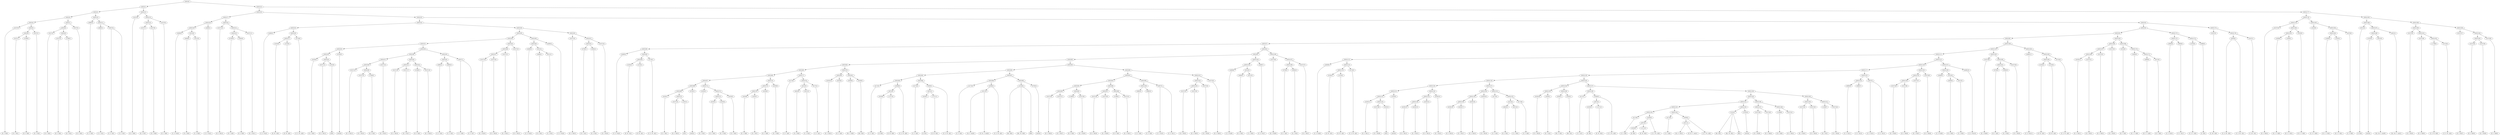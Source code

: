 digraph sample{
"L3107(0)"->"[D  G  B](0)"
"L3107(1)"->"[D  G  B](1)"
"L1299(0)"->"[D  E  B](0)"
"L5925(6)"->"L3107(1)"
"L5925(6)"->"L1299(0)"
"L3107(2)"->"[D  G  B](2)"
"L5925(5)"->"L5925(6)"
"L5925(5)"->"L3107(2)"
"L5925(4)"->"L3107(0)"
"L5925(4)"->"L5925(5)"
"L3107(3)"->"[D  G  B](3)"
"L3107(4)"->"[D  G  B](4)"
"L1299(1)"->"[D  E  B](1)"
"L5925(9)"->"L3107(4)"
"L5925(9)"->"L1299(1)"
"L5925(8)"->"L3107(3)"
"L5925(8)"->"L5925(9)"
"L3107(5)"->"[D  G  B](5)"
"L5925(7)"->"L5925(8)"
"L5925(7)"->"L3107(5)"
"L5925(3)"->"L5925(4)"
"L5925(3)"->"L5925(7)"
"L3885(0)"->"[C  E  G](0)"
"L3885(1)"->"[C  E  G](1)"
"L2937(0)"->"[C  E  G](2)"
"L2937(0)"->"[C  E  G](3)"
"L5925(11)"->"L3885(1)"
"L5925(11)"->"L2937(0)"
"L5925(10)"->"L3885(0)"
"L5925(10)"->"L5925(11)"
"L5925(2)"->"L5925(3)"
"L5925(2)"->"L5925(10)"
"L3107(6)"->"[D  G  B](6)"
"L3107(7)"->"[D  G  B](7)"
"L3107(8)"->"[D  G  B](8)"
"L5925(14)"->"L3107(7)"
"L5925(14)"->"L3107(8)"
"L3107(9)"->"[D  G  B](9)"
"L5925(13)"->"L5925(14)"
"L5925(13)"->"L3107(9)"
"L5925(12)"->"L3107(6)"
"L5925(12)"->"L5925(13)"
"L5925(1)"->"L5925(2)"
"L5925(1)"->"L5925(12)"
"L4490(0)"->"[C  D  Fis](0)"
"L4946(0)"->"[D  A  B](0)"
"L5512(0)"->"[C  A  B](0)"
"L5510(0)"->"L4946(0)"
"L5510(0)"->"L5512(0)"
"L5925(19)"->"L4490(0)"
"L5925(19)"->"L5510(0)"
"L4490(1)"->"[C  D  Fis](1)"
"L5925(18)"->"L5925(19)"
"L5925(18)"->"L4490(1)"
"L3107(10)"->"[D  G  B](10)"
"L3780(0)"->"[D  G  A](0)"
"L3364(0)"->"[G  A  B](0)"
"L5925(22)"->"L3780(0)"
"L5925(22)"->"L3364(0)"
"L3107(11)"->"[D  G  B](11)"
"L5925(21)"->"L5925(22)"
"L5925(21)"->"L3107(11)"
"L5925(20)"->"L3107(10)"
"L5925(20)"->"L5925(21)"
"L5925(17)"->"L5925(18)"
"L5925(17)"->"L5925(20)"
"L4490(2)"->"[C  D  Fis](2)"
"L5184(0)"->"[D  Fis  G](0)"
"L1516(0)"->"[D  Fis  A](0)"
"L5925(27)"->"L5184(0)"
"L5925(27)"->"L1516(0)"
"L4716(0)"->"[C  D  Fis  A](0)"
"L5925(26)"->"L5925(27)"
"L5925(26)"->"L4716(0)"
"L5925(25)"->"L4490(2)"
"L5925(25)"->"L5925(26)"
"L4230(0)"->"[E  G  B](0)"
"L3107(12)"->"[D  G  B](12)"
"L1052(0)"->"[G](0)"
"L5925(34)"->"L3107(12)"
"L5925(34)"->"L1052(0)"
"L5925(33)"->"L4230(0)"
"L5925(33)"->"L5925(34)"
"L3765(0)"->"[rest](0)"
"L5925(32)"->"L5925(33)"
"L5925(32)"->"L3765(0)"
"L3107(13)"->"[D  G  B](13)"
"L3107(14)"->"[D  G  B](14)"
"L1299(2)"->"[D  E  B](2)"
"L5925(39)"->"L3107(14)"
"L5925(39)"->"L1299(2)"
"L5925(38)"->"L3107(13)"
"L5925(38)"->"L5925(39)"
"L3107(15)"->"[D  G  B](15)"
"L5925(37)"->"L5925(38)"
"L5925(37)"->"L3107(15)"
"L3107(16)"->"[D  G  B](16)"
"L3107(17)"->"[D  G  B](17)"
"L5925(41)"->"L3107(16)"
"L5925(41)"->"L3107(17)"
"L1299(3)"->"[D  E  B](3)"
"L3107(18)"->"[D  G  B](18)"
"L5925(42)"->"L1299(3)"
"L5925(42)"->"L3107(18)"
"L5925(40)"->"L5925(41)"
"L5925(40)"->"L5925(42)"
"L5925(36)"->"L5925(37)"
"L5925(36)"->"L5925(40)"
"L3885(2)"->"[C  E  G](4)"
"L3885(3)"->"[C  E  G](5)"
"L5925(44)"->"L3885(2)"
"L5925(44)"->"L3885(3)"
"L2937(1)"->"[C  E  G](6)"
"L2937(1)"->"[C  E  G](7)"
"L5925(43)"->"L5925(44)"
"L5925(43)"->"L2937(1)"
"L5925(35)"->"L5925(36)"
"L5925(35)"->"L5925(43)"
"L5925(31)"->"L5925(32)"
"L5925(31)"->"L5925(35)"
"L3107(19)"->"[D  G  B](19)"
"L3107(20)"->"[D  G  B](20)"
"L5925(47)"->"L3107(19)"
"L5925(47)"->"L3107(20)"
"L3107(21)"->"[D  G  B](21)"
"L5925(46)"->"L5925(47)"
"L5925(46)"->"L3107(21)"
"L3107(22)"->"[D  G  B](22)"
"L5925(45)"->"L5925(46)"
"L5925(45)"->"L3107(22)"
"L5925(30)"->"L5925(31)"
"L5925(30)"->"L5925(45)"
"L4490(3)"->"[C  D  Fis](3)"
"L4946(1)"->"[D  A  B](1)"
"L5512(1)"->"[C  A  B](1)"
"L5510(1)"->"L4946(1)"
"L5510(1)"->"L5512(1)"
"L5925(49)"->"L4490(3)"
"L5925(49)"->"L5510(1)"
"L4490(4)"->"[C  D  Fis](4)"
"L5925(48)"->"L5925(49)"
"L5925(48)"->"L4490(4)"
"L5925(29)"->"L5925(30)"
"L5925(29)"->"L5925(48)"
"L3107(23)"->"[D  G  B](23)"
"L3780(1)"->"[D  G  A](1)"
"L3364(1)"->"[G  A  B](1)"
"L5925(52)"->"L3780(1)"
"L5925(52)"->"L3364(1)"
"L3107(24)"->"[D  G  B](24)"
"L5925(51)"->"L5925(52)"
"L5925(51)"->"L3107(24)"
"L5925(50)"->"L3107(23)"
"L5925(50)"->"L5925(51)"
"L5925(28)"->"L5925(29)"
"L5925(28)"->"L5925(50)"
"L5925(24)"->"L5925(25)"
"L5925(24)"->"L5925(28)"
"L4490(5)"->"[C  D  Fis](5)"
"L5184(1)"->"[D  Fis  G](1)"
"L1516(1)"->"[D  Fis  A](1)"
"L5925(60)"->"L5184(1)"
"L5925(60)"->"L1516(1)"
"L4716(1)"->"[C  D  Fis  A](1)"
"L5925(59)"->"L5925(60)"
"L5925(59)"->"L4716(1)"
"L5925(58)"->"L4490(5)"
"L5925(58)"->"L5925(59)"
"L4230(1)"->"[E  G  B](1)"
"L3107(25)"->"[D  G  B](25)"
"L1052(1)"->"[G](1)"
"L5925(70)"->"L3107(25)"
"L5925(70)"->"L1052(1)"
"L5925(69)"->"L4230(1)"
"L5925(69)"->"L5925(70)"
"L3765(1)"->"[rest](1)"
"L5925(68)"->"L5925(69)"
"L5925(68)"->"L3765(1)"
"L4230(2)"->"[E  G  B](2)"
"L4230(3)"->"[E  G  B](3)"
"L4230(4)"->"[E  G  B](4)"
"L5925(73)"->"L4230(3)"
"L5925(73)"->"L4230(4)"
"L4230(5)"->"[E  G  B](5)"
"L5925(72)"->"L5925(73)"
"L5925(72)"->"L4230(5)"
"L5925(71)"->"L4230(2)"
"L5925(71)"->"L5925(72)"
"L5925(67)"->"L5925(68)"
"L5925(67)"->"L5925(71)"
"L4230(6)"->"[E  G  B](6)"
"L4230(7)"->"[E  G  B](7)"
"L5925(76)"->"L4230(6)"
"L5925(76)"->"L4230(7)"
"L4230(8)"->"[E  G  B](8)"
"L5925(75)"->"L5925(76)"
"L5925(75)"->"L4230(8)"
"L4230(9)"->"[E  G  B](9)"
"L5925(74)"->"L5925(75)"
"L5925(74)"->"L4230(9)"
"L5925(66)"->"L5925(67)"
"L5925(66)"->"L5925(74)"
"L4174(0)"->"[C  E  A](0)"
"L4616(0)"->"[E  A  B](0)"
"L5512(2)"->"[C  A  B](2)"
"L5510(2)"->"L4616(0)"
"L5510(2)"->"L5512(2)"
"L4174(1)"->"[C  E  A](1)"
"L5925(78)"->"L5510(2)"
"L5925(78)"->"L4174(1)"
"L5925(77)"->"L4174(0)"
"L5925(77)"->"L5925(78)"
"L5925(65)"->"L5925(66)"
"L5925(65)"->"L5925(77)"
"L4230(10)"->"[E  G  B](10)"
"L3428(0)"->"[E  G  A](0)"
"L5925(80)"->"L4230(10)"
"L5925(80)"->"L3428(0)"
"L5058(0)"->"[Fis  G  B](0)"
"L5330(0)"->"[Dis  E](0)"
"L5925(81)"->"L5058(0)"
"L5925(81)"->"L5330(0)"
"L5925(79)"->"L5925(80)"
"L5925(79)"->"L5925(81)"
"L5925(64)"->"L5925(65)"
"L5925(64)"->"L5925(79)"
"L4174(2)"->"[C  E  A](2)"
"L5328(0)"->"[E  B](0)"
"L-1571(0)"->"[E  Fis  B](0)"
"L5874(0)"->"L5328(0)"
"L5874(0)"->"L-1571(0)"
"L5309(0)"->"[C  E  Fis  A](0)"
"L5309(0)"->"L5874(0)"
"L5925(85)"->"L4174(2)"
"L5925(85)"->"L5309(0)"
"L4174(3)"->"[C  E  A](3)"
"L5328(1)"->"[E  B](1)"
"L-1571(1)"->"[E  Fis  B](1)"
"L5874(1)"->"L5328(1)"
"L5874(1)"->"L-1571(1)"
"L5309(1)"->"[C  E  Fis  A](1)"
"L5309(1)"->"L5874(1)"
"L5925(86)"->"L4174(3)"
"L5925(86)"->"L5309(1)"
"L5925(84)"->"L5925(85)"
"L5925(84)"->"L5925(86)"
"L4174(4)"->"[C  E  A](4)"
"L5311(0)"->"[Cis  E  Ais](0)"
"L5311(0)"->"[E  Fis  G  Ais](0)"
"L5309(2)"->"[C  E  Fis  A](2)"
"L5309(2)"->"L5311(0)"
"L5925(88)"->"L4174(4)"
"L5925(88)"->"L5309(2)"
"L2104(0)"->"[Dis  B](0)"
"L2104(0)"->"[Dis  Fis  B](0)"
"L2104(0)"->"[B](0)"
"L3765(2)"->"[rest](2)"
"L5925(89)"->"L2104(0)"
"L5925(89)"->"L3765(2)"
"L5925(87)"->"L5925(88)"
"L5925(87)"->"L5925(89)"
"L5925(83)"->"L5925(84)"
"L5925(83)"->"L5925(87)"
"L3107(26)"->"[D  G  B](26)"
"L3107(27)"->"[D  G  B](27)"
"L5925(94)"->"L3107(26)"
"L5925(94)"->"L3107(27)"
"L1299(4)"->"[D  E  B](4)"
"L3107(28)"->"[D  G  B](28)"
"L5925(95)"->"L1299(4)"
"L5925(95)"->"L3107(28)"
"L5925(93)"->"L5925(94)"
"L5925(93)"->"L5925(95)"
"L3107(29)"->"[D  G  B](29)"
"L3107(30)"->"[D  G  B](30)"
"L5925(97)"->"L3107(29)"
"L5925(97)"->"L3107(30)"
"L1299(5)"->"[D  E  B](5)"
"L3107(31)"->"[D  G  B](31)"
"L5925(98)"->"L1299(5)"
"L5925(98)"->"L3107(31)"
"L5925(96)"->"L5925(97)"
"L5925(96)"->"L5925(98)"
"L5925(92)"->"L5925(93)"
"L5925(92)"->"L5925(96)"
"L3885(4)"->"[C  E  G](8)"
"L3885(5)"->"[C  E  G](9)"
"L5925(100)"->"L3885(4)"
"L5925(100)"->"L3885(5)"
"L2937(2)"->"[C  E  G](10)"
"L2937(2)"->"[C  E  G](11)"
"L5925(99)"->"L5925(100)"
"L5925(99)"->"L2937(2)"
"L5925(91)"->"L5925(92)"
"L5925(91)"->"L5925(99)"
"L3107(32)"->"[D  G  B](32)"
"L3107(33)"->"[D  G  B](33)"
"L5925(103)"->"L3107(32)"
"L5925(103)"->"L3107(33)"
"L3107(34)"->"[D  G  B](34)"
"L5925(102)"->"L5925(103)"
"L5925(102)"->"L3107(34)"
"L3107(35)"->"[D  G  B](35)"
"L5925(101)"->"L5925(102)"
"L5925(101)"->"L3107(35)"
"L5925(90)"->"L5925(91)"
"L5925(90)"->"L5925(101)"
"L5925(82)"->"L5925(83)"
"L5925(82)"->"L5925(90)"
"L5925(63)"->"L5925(64)"
"L5925(63)"->"L5925(82)"
"L4490(6)"->"[C  D  Fis](6)"
"L4946(2)"->"[D  A  B](2)"
"L5512(3)"->"[C  A  B](3)"
"L5510(3)"->"L4946(2)"
"L5510(3)"->"L5512(3)"
"L5925(105)"->"L4490(6)"
"L5925(105)"->"L5510(3)"
"L4490(7)"->"[C  D  Fis](7)"
"L5925(104)"->"L5925(105)"
"L5925(104)"->"L4490(7)"
"L5925(62)"->"L5925(63)"
"L5925(62)"->"L5925(104)"
"L3107(36)"->"[D  G  B](36)"
"L3780(2)"->"[D  G  A](2)"
"L3364(2)"->"[G  A  B](2)"
"L5925(108)"->"L3780(2)"
"L5925(108)"->"L3364(2)"
"L3107(37)"->"[D  G  B](37)"
"L5925(107)"->"L5925(108)"
"L5925(107)"->"L3107(37)"
"L5925(106)"->"L3107(36)"
"L5925(106)"->"L5925(107)"
"L5925(61)"->"L5925(62)"
"L5925(61)"->"L5925(106)"
"L5925(57)"->"L5925(58)"
"L5925(57)"->"L5925(61)"
"L4490(8)"->"[C  D  Fis](8)"
"L5184(2)"->"[D  Fis  G](2)"
"L1516(2)"->"[D  Fis  A](2)"
"L5925(114)"->"L5184(2)"
"L5925(114)"->"L1516(2)"
"L4716(2)"->"[C  D  Fis  A](2)"
"L5925(113)"->"L5925(114)"
"L5925(113)"->"L4716(2)"
"L5925(112)"->"L4490(8)"
"L5925(112)"->"L5925(113)"
"L4230(11)"->"[E  G  B](11)"
"L3107(38)"->"[D  G  B](38)"
"L1052(2)"->"[G](2)"
"L5925(123)"->"L3107(38)"
"L5925(123)"->"L1052(2)"
"L5925(122)"->"L4230(11)"
"L5925(122)"->"L5925(123)"
"L3765(3)"->"[rest](3)"
"L5925(121)"->"L5925(122)"
"L5925(121)"->"L3765(3)"
"L4230(12)"->"[E  G  B](12)"
"L4230(13)"->"[E  G  B](13)"
"L5925(126)"->"L4230(12)"
"L5925(126)"->"L4230(13)"
"L4230(14)"->"[E  G  B](14)"
"L5925(125)"->"L5925(126)"
"L5925(125)"->"L4230(14)"
"L4230(15)"->"[E  G  B](15)"
"L5925(124)"->"L5925(125)"
"L5925(124)"->"L4230(15)"
"L5925(120)"->"L5925(121)"
"L5925(120)"->"L5925(124)"
"L4230(16)"->"[E  G  B](16)"
"L4230(17)"->"[E  G  B](17)"
"L5925(130)"->"L4230(16)"
"L5925(130)"->"L4230(17)"
"L4230(18)"->"[E  G  B](18)"
"L5925(129)"->"L5925(130)"
"L5925(129)"->"L4230(18)"
"L4230(19)"->"[E  G  B](19)"
"L5925(128)"->"L5925(129)"
"L5925(128)"->"L4230(19)"
"L4174(5)"->"[C  E  A](5)"
"L4616(1)"->"[E  A  B](1)"
"L5512(4)"->"[C  A  B](4)"
"L5510(4)"->"L4616(1)"
"L5510(4)"->"L5512(4)"
"L4174(6)"->"[C  E  A](6)"
"L5925(132)"->"L5510(4)"
"L5925(132)"->"L4174(6)"
"L5925(131)"->"L4174(5)"
"L5925(131)"->"L5925(132)"
"L5925(127)"->"L5925(128)"
"L5925(127)"->"L5925(131)"
"L5925(119)"->"L5925(120)"
"L5925(119)"->"L5925(127)"
"L4230(20)"->"[E  G  B](20)"
"L3428(1)"->"[E  G  A](1)"
"L5925(135)"->"L4230(20)"
"L5925(135)"->"L3428(1)"
"L5058(1)"->"[Fis  G  B](1)"
"L5330(1)"->"[Dis  E](1)"
"L5925(136)"->"L5058(1)"
"L5925(136)"->"L5330(1)"
"L5925(134)"->"L5925(135)"
"L5925(134)"->"L5925(136)"
"L4174(7)"->"[C  E  A](7)"
"L5328(2)"->"[E  B](2)"
"L-1571(2)"->"[E  Fis  B](2)"
"L5874(2)"->"L5328(2)"
"L5874(2)"->"L-1571(2)"
"L5309(3)"->"[C  E  Fis  A](3)"
"L5309(3)"->"L5874(2)"
"L5925(138)"->"L4174(7)"
"L5925(138)"->"L5309(3)"
"L4174(8)"->"[C  E  A](8)"
"L5328(3)"->"[E  B](3)"
"L-1571(3)"->"[E  Fis  B](3)"
"L5874(3)"->"L5328(3)"
"L5874(3)"->"L-1571(3)"
"L5309(4)"->"[C  E  Fis  A](4)"
"L5309(4)"->"L5874(3)"
"L5925(143)"->"L4174(8)"
"L5925(143)"->"L5309(4)"
"L4174(9)"->"[C  E  A](9)"
"L5311(1)"->"[Cis  E  Ais](1)"
"L5311(1)"->"[E  Fis  G  Ais](1)"
"L5309(5)"->"[C  E  Fis  A](5)"
"L5309(5)"->"L5311(1)"
"L5925(144)"->"L4174(9)"
"L5925(144)"->"L5309(5)"
"L5925(142)"->"L5925(143)"
"L5925(142)"->"L5925(144)"
"L2104(1)"->"[Dis  B](1)"
"L2104(1)"->"[Dis  Fis  B](1)"
"L2104(1)"->"[B](1)"
"L3765(4)"->"[rest](4)"
"L5925(145)"->"L2104(1)"
"L5925(145)"->"L3765(4)"
"L5925(141)"->"L5925(142)"
"L5925(141)"->"L5925(145)"
"L3107(39)"->"[D  G  B](39)"
"L3107(40)"->"[D  G  B](40)"
"L5925(147)"->"L3107(39)"
"L5925(147)"->"L3107(40)"
"L1299(6)"->"[D  E  B](6)"
"L3107(41)"->"[D  G  B](41)"
"L5925(148)"->"L1299(6)"
"L5925(148)"->"L3107(41)"
"L5925(146)"->"L5925(147)"
"L5925(146)"->"L5925(148)"
"L5925(140)"->"L5925(141)"
"L5925(140)"->"L5925(146)"
"L3107(42)"->"[D  G  B](42)"
"L3107(43)"->"[D  G  B](43)"
"L5925(150)"->"L3107(42)"
"L5925(150)"->"L3107(43)"
"L1299(7)"->"[D  E  B](7)"
"L3107(44)"->"[D  G  B](44)"
"L5925(151)"->"L1299(7)"
"L5925(151)"->"L3107(44)"
"L5925(149)"->"L5925(150)"
"L5925(149)"->"L5925(151)"
"L5925(139)"->"L5925(140)"
"L5925(139)"->"L5925(149)"
"L5925(137)"->"L5925(138)"
"L5925(137)"->"L5925(139)"
"L5925(133)"->"L5925(134)"
"L5925(133)"->"L5925(137)"
"L5925(118)"->"L5925(119)"
"L5925(118)"->"L5925(133)"
"L3885(6)"->"[C  E  G](12)"
"L3885(7)"->"[C  E  G](13)"
"L5925(153)"->"L3885(6)"
"L5925(153)"->"L3885(7)"
"L2937(3)"->"[C  E  G](14)"
"L2937(3)"->"[C  E  G](15)"
"L5925(152)"->"L5925(153)"
"L5925(152)"->"L2937(3)"
"L5925(117)"->"L5925(118)"
"L5925(117)"->"L5925(152)"
"L3107(45)"->"[D  G  B](45)"
"L3107(46)"->"[D  G  B](46)"
"L5925(156)"->"L3107(45)"
"L5925(156)"->"L3107(46)"
"L3107(47)"->"[D  G  B](47)"
"L5925(155)"->"L5925(156)"
"L5925(155)"->"L3107(47)"
"L3107(48)"->"[D  G  B](48)"
"L5925(154)"->"L5925(155)"
"L5925(154)"->"L3107(48)"
"L5925(116)"->"L5925(117)"
"L5925(116)"->"L5925(154)"
"L4490(9)"->"[C  D  Fis](9)"
"L4946(3)"->"[D  A  B](3)"
"L5512(5)"->"[C  A  B](5)"
"L5510(5)"->"L4946(3)"
"L5510(5)"->"L5512(5)"
"L5925(158)"->"L4490(9)"
"L5925(158)"->"L5510(5)"
"L4490(10)"->"[C  D  Fis](10)"
"L5925(157)"->"L5925(158)"
"L5925(157)"->"L4490(10)"
"L5925(115)"->"L5925(116)"
"L5925(115)"->"L5925(157)"
"L5925(111)"->"L5925(112)"
"L5925(111)"->"L5925(115)"
"L3107(49)"->"[D  G  B](49)"
"L3780(3)"->"[D  G  A](3)"
"L3364(3)"->"[G  A  B](3)"
"L5925(161)"->"L3780(3)"
"L5925(161)"->"L3364(3)"
"L3107(50)"->"[D  G  B](50)"
"L5925(160)"->"L5925(161)"
"L5925(160)"->"L3107(50)"
"L5925(159)"->"L3107(49)"
"L5925(159)"->"L5925(160)"
"L5925(110)"->"L5925(111)"
"L5925(110)"->"L5925(159)"
"L4490(11)"->"[C  D  Fis](11)"
"L5184(3)"->"[D  Fis  G](3)"
"L1516(3)"->"[D  Fis  A](3)"
"L5925(164)"->"L5184(3)"
"L5925(164)"->"L1516(3)"
"L4716(3)"->"[C  D  Fis  A](3)"
"L5925(163)"->"L5925(164)"
"L5925(163)"->"L4716(3)"
"L5925(162)"->"L4490(11)"
"L5925(162)"->"L5925(163)"
"L5925(109)"->"L5925(110)"
"L5925(109)"->"L5925(162)"
"L5925(56)"->"L5925(57)"
"L5925(56)"->"L5925(109)"
"L4230(21)"->"[E  G  B](21)"
"L3107(51)"->"[D  G  B](51)"
"L5925(168)"->"L4230(21)"
"L5925(168)"->"L3107(51)"
"L3107(52)"->"[D  G  B](52)"
"L5925(167)"->"L5925(168)"
"L5925(167)"->"L3107(52)"
"L3107(53)"->"[D  G  B](53)"
"L5925(166)"->"L5925(167)"
"L5925(166)"->"L3107(53)"
"L3234(0)"->"[D  F  G](0)"
"L3483(0)"->"[D  F  G  B](0)"
"L4896(0)"->"[D  F  G  A](0)"
"L4573(0)"->"[D  F  B](0)"
"L5925(171)"->"L4896(0)"
"L5925(171)"->"L4573(0)"
"L5925(170)"->"L3483(0)"
"L5925(170)"->"L5925(171)"
"L5925(169)"->"L3234(0)"
"L5925(169)"->"L5925(170)"
"L5925(165)"->"L5925(166)"
"L5925(165)"->"L5925(169)"
"L5925(55)"->"L5925(56)"
"L5925(55)"->"L5925(165)"
"L3885(8)"->"[C  E  G](16)"
"L3885(9)"->"[C  E  G](17)"
"L5925(173)"->"L3885(8)"
"L5925(173)"->"L3885(9)"
"L4783(0)"->"[C  D  E  G](0)"
"L2996(0)"->"[C  E](0)"
"L5925(174)"->"L4783(0)"
"L5925(174)"->"L2996(0)"
"L5925(172)"->"L5925(173)"
"L5925(172)"->"L5925(174)"
"L5925(54)"->"L5925(55)"
"L5925(54)"->"L5925(172)"
"L5167(0)"->"[C  Dis  G](0)"
"L5626(0)"->"[C  D  Dis  G](0)"
"L5626(0)"->"[C  D  Dis  G](1)"
"L5167(1)"->"[C  Dis  G](1)"
"L5925(176)"->"L5626(0)"
"L5925(176)"->"L5167(1)"
"L5925(175)"->"L5167(0)"
"L5925(175)"->"L5925(176)"
"L5925(53)"->"L5925(54)"
"L5925(53)"->"L5925(175)"
"L5925(23)"->"L5925(24)"
"L5925(23)"->"L5925(53)"
"L5925(16)"->"L5925(17)"
"L5925(16)"->"L5925(23)"
"L3107(54)"->"[D  G  B](54)"
"L1839(0)"->"[D  G  A  B](0)"
"L1839(1)"->"[D  G  A  B](1)"
"L5925(181)"->"L1839(0)"
"L5925(181)"->"L1839(1)"
"L2320(0)"->"[D  E  G  B](0)"
"L5925(180)"->"L5925(181)"
"L5925(180)"->"L2320(0)"
"L5925(179)"->"L3107(54)"
"L5925(179)"->"L5925(180)"
"L1619(0)"->"[C  D  G  B](0)"
"L1839(2)"->"[D  G  A  B](2)"
"L2320(1)"->"[D  E  G  B](1)"
"L5925(184)"->"L1839(2)"
"L5925(184)"->"L2320(1)"
"L4576(0)"->"[C  D  B](0)"
"L5925(183)"->"L5925(184)"
"L5925(183)"->"L4576(0)"
"L5925(182)"->"L1619(0)"
"L5925(182)"->"L5925(183)"
"L5925(178)"->"L5925(179)"
"L5925(178)"->"L5925(182)"
"L3221(0)"->"[G  B](0)"
"L3765(5)"->"[rest](5)"
"L4913(0)"->"[Cis  Dis  G  Ais](0)"
"L5925(188)"->"L3765(5)"
"L5925(188)"->"L4913(0)"
"L4913(1)"->"[Cis  Dis  G  Ais](1)"
"L5925(187)"->"L5925(188)"
"L5925(187)"->"L4913(1)"
"L5925(186)"->"L3221(0)"
"L5925(186)"->"L5925(187)"
"L3107(55)"->"[D  G  B](55)"
"L3107(56)"->"[D  G  B](56)"
"L-1766(0)"->"[C  D  Fis  B](0)"
"L4716(4)"->"[C  D  Fis  A](4)"
"L5925(192)"->"L-1766(0)"
"L5925(192)"->"L4716(4)"
"L5925(191)"->"L3107(56)"
"L5925(191)"->"L5925(192)"
"L5925(190)"->"L3107(55)"
"L5925(190)"->"L5925(191)"
"L3107(57)"->"[D  G  B](57)"
"L3107(58)"->"[D  G  B](58)"
"L3107(59)"->"[D  G  B](59)"
"L5925(195)"->"L3107(58)"
"L5925(195)"->"L3107(59)"
"L3107(60)"->"[D  G  B](60)"
"L5925(194)"->"L5925(195)"
"L5925(194)"->"L3107(60)"
"L5925(193)"->"L3107(57)"
"L5925(193)"->"L5925(194)"
"L5925(189)"->"L5925(190)"
"L5925(189)"->"L5925(193)"
"L5925(185)"->"L5925(186)"
"L5925(185)"->"L5925(189)"
"L5925(177)"->"L5925(178)"
"L5925(177)"->"L5925(185)"
"L5925(15)"->"L5925(16)"
"L5925(15)"->"L5925(177)"
"L5925(0)"->"L5925(1)"
"L5925(0)"->"L5925(15)"
{rank = min; "L5925(0)"}
{rank = same; "L5925(1)"; "L5925(15)";}
{rank = same; "L5925(2)"; "L5925(12)"; "L5925(16)"; "L5925(177)";}
{rank = same; "L5925(3)"; "L5925(10)"; "L3107(6)"; "L5925(13)"; "L5925(17)"; "L5925(23)"; "L5925(178)"; "L5925(185)";}
{rank = same; "L5925(4)"; "L5925(7)"; "L3885(0)"; "L5925(11)"; "L5925(14)"; "L3107(9)"; "L5925(18)"; "L5925(20)"; "L5925(24)"; "L5925(53)"; "L5925(179)"; "L5925(182)"; "L5925(186)"; "L5925(189)";}
{rank = same; "L3107(0)"; "L5925(5)"; "L5925(8)"; "L3107(5)"; "L3885(1)"; "L2937(0)"; "L3107(7)"; "L3107(8)"; "L5925(19)"; "L4490(1)"; "L3107(10)"; "L5925(21)"; "L5925(25)"; "L5925(28)"; "L5925(54)"; "L5925(175)"; "L3107(54)"; "L5925(180)"; "L1619(0)"; "L5925(183)"; "L3221(0)"; "L5925(187)"; "L5925(190)"; "L5925(193)";}
{rank = same; "L5925(6)"; "L3107(2)"; "L3107(3)"; "L5925(9)"; "L4490(0)"; "L5510(0)"; "L5925(22)"; "L3107(11)"; "L4490(2)"; "L5925(26)"; "L5925(29)"; "L5925(50)"; "L5925(55)"; "L5925(172)"; "L5167(0)"; "L5925(176)"; "L5925(181)"; "L2320(0)"; "L5925(184)"; "L4576(0)"; "L5925(188)"; "L4913(1)"; "L3107(55)"; "L5925(191)"; "L3107(57)"; "L5925(194)";}
{rank = same; "L3107(1)"; "L1299(0)"; "L3107(4)"; "L1299(1)"; "L4946(0)"; "L5512(0)"; "L3780(0)"; "L3364(0)"; "L5925(27)"; "L4716(0)"; "L5925(30)"; "L5925(48)"; "L3107(23)"; "L5925(51)"; "L5925(56)"; "L5925(165)"; "L5925(173)"; "L5925(174)"; "L5626(0)"; "L5167(1)"; "L1839(0)"; "L1839(1)"; "L1839(2)"; "L2320(1)"; "L3765(5)"; "L4913(0)"; "L3107(56)"; "L5925(192)"; "L5925(195)"; "L3107(60)";}
{rank = same; "L5184(0)"; "L1516(0)"; "L5925(31)"; "L5925(45)"; "L5925(49)"; "L4490(4)"; "L5925(52)"; "L3107(24)"; "L5925(57)"; "L5925(109)"; "L5925(166)"; "L5925(169)"; "L3885(8)"; "L3885(9)"; "L4783(0)"; "L2996(0)"; "L-1766(0)"; "L4716(4)"; "L3107(58)"; "L3107(59)";}
{rank = same; "L5925(32)"; "L5925(35)"; "L5925(46)"; "L3107(22)"; "L4490(3)"; "L5510(1)"; "L3780(1)"; "L3364(1)"; "L5925(58)"; "L5925(61)"; "L5925(110)"; "L5925(162)"; "L5925(167)"; "L3107(53)"; "L3234(0)"; "L5925(170)";}
{rank = same; "L5925(33)"; "L3765(0)"; "L5925(36)"; "L5925(43)"; "L5925(47)"; "L3107(21)"; "L4946(1)"; "L5512(1)"; "L4490(5)"; "L5925(59)"; "L5925(62)"; "L5925(106)"; "L5925(111)"; "L5925(159)"; "L4490(11)"; "L5925(163)"; "L5925(168)"; "L3107(52)"; "L3483(0)"; "L5925(171)";}
{rank = same; "L4230(0)"; "L5925(34)"; "L5925(37)"; "L5925(40)"; "L5925(44)"; "L2937(1)"; "L3107(19)"; "L3107(20)"; "L5925(60)"; "L4716(1)"; "L5925(63)"; "L5925(104)"; "L3107(36)"; "L5925(107)"; "L5925(112)"; "L5925(115)"; "L3107(49)"; "L5925(160)"; "L5925(164)"; "L4716(3)"; "L4230(21)"; "L3107(51)"; "L4896(0)"; "L4573(0)";}
{rank = same; "L3107(12)"; "L1052(0)"; "L5925(38)"; "L3107(15)"; "L5925(41)"; "L5925(42)"; "L3885(2)"; "L3885(3)"; "L5184(1)"; "L1516(1)"; "L5925(64)"; "L5925(82)"; "L5925(105)"; "L4490(7)"; "L5925(108)"; "L3107(37)"; "L4490(8)"; "L5925(113)"; "L5925(116)"; "L5925(157)"; "L5925(161)"; "L3107(50)"; "L5184(3)"; "L1516(3)";}
{rank = same; "L3107(13)"; "L5925(39)"; "L3107(16)"; "L3107(17)"; "L1299(3)"; "L3107(18)"; "L5925(65)"; "L5925(79)"; "L5925(83)"; "L5925(90)"; "L4490(6)"; "L5510(3)"; "L3780(2)"; "L3364(2)"; "L5925(114)"; "L4716(2)"; "L5925(117)"; "L5925(154)"; "L5925(158)"; "L4490(10)"; "L3780(3)"; "L3364(3)";}
{rank = same; "L3107(14)"; "L1299(2)"; "L5925(66)"; "L5925(77)"; "L5925(80)"; "L5925(81)"; "L5925(84)"; "L5925(87)"; "L5925(91)"; "L5925(101)"; "L4946(2)"; "L5512(3)"; "L5184(2)"; "L1516(2)"; "L5925(118)"; "L5925(152)"; "L5925(155)"; "L3107(48)"; "L4490(9)"; "L5510(5)";}
{rank = same; "L5925(67)"; "L5925(74)"; "L4174(0)"; "L5925(78)"; "L4230(10)"; "L3428(0)"; "L5058(0)"; "L5330(0)"; "L5925(85)"; "L5925(86)"; "L5925(88)"; "L5925(89)"; "L5925(92)"; "L5925(99)"; "L5925(102)"; "L3107(35)"; "L5925(119)"; "L5925(133)"; "L5925(153)"; "L2937(3)"; "L5925(156)"; "L3107(47)"; "L4946(3)"; "L5512(5)";}
{rank = same; "L5925(68)"; "L5925(71)"; "L5925(75)"; "L4230(9)"; "L5510(2)"; "L4174(1)"; "L4174(2)"; "L5309(0)"; "L4174(3)"; "L5309(1)"; "L4174(4)"; "L5309(2)"; "L2104(0)"; "L3765(2)"; "L5925(93)"; "L5925(96)"; "L5925(100)"; "L2937(2)"; "L5925(103)"; "L3107(34)"; "L5925(120)"; "L5925(127)"; "L5925(134)"; "L5925(137)"; "L3885(6)"; "L3885(7)"; "L3107(45)"; "L3107(46)";}
{rank = same; "L5925(69)"; "L3765(1)"; "L4230(2)"; "L5925(72)"; "L5925(76)"; "L4230(8)"; "L4616(0)"; "L5512(2)"; "L5874(0)"; "L5874(1)"; "L5311(0)"; "L5925(94)"; "L5925(95)"; "L5925(97)"; "L5925(98)"; "L3885(4)"; "L3885(5)"; "L3107(32)"; "L3107(33)"; "L5925(121)"; "L5925(124)"; "L5925(128)"; "L5925(131)"; "L5925(135)"; "L5925(136)"; "L5925(138)"; "L5925(139)";}
{rank = same; "L4230(1)"; "L5925(70)"; "L5925(73)"; "L4230(5)"; "L4230(6)"; "L4230(7)"; "L5328(0)"; "L-1571(0)"; "L5328(1)"; "L-1571(1)"; "L3107(26)"; "L3107(27)"; "L1299(4)"; "L3107(28)"; "L3107(29)"; "L3107(30)"; "L1299(5)"; "L3107(31)"; "L5925(122)"; "L3765(3)"; "L5925(125)"; "L4230(15)"; "L5925(129)"; "L4230(19)"; "L4174(5)"; "L5925(132)"; "L4230(20)"; "L3428(1)"; "L5058(1)"; "L5330(1)"; "L4174(7)"; "L5309(3)"; "L5925(140)"; "L5925(149)";}
{rank = same; "L3107(25)"; "L1052(1)"; "L4230(3)"; "L4230(4)"; "L4230(11)"; "L5925(123)"; "L5925(126)"; "L4230(14)"; "L5925(130)"; "L4230(18)"; "L5510(4)"; "L4174(6)"; "L5874(2)"; "L5925(141)"; "L5925(146)"; "L5925(150)"; "L5925(151)";}
{rank = same; "L3107(38)"; "L1052(2)"; "L4230(12)"; "L4230(13)"; "L4230(16)"; "L4230(17)"; "L4616(1)"; "L5512(4)"; "L5328(2)"; "L-1571(2)"; "L5925(142)"; "L5925(145)"; "L5925(147)"; "L5925(148)"; "L3107(42)"; "L3107(43)"; "L1299(7)"; "L3107(44)";}
{rank = same; "L5925(143)"; "L5925(144)"; "L2104(1)"; "L3765(4)"; "L3107(39)"; "L3107(40)"; "L1299(6)"; "L3107(41)";}
{rank = same; "L4174(8)"; "L5309(4)"; "L4174(9)"; "L5309(5)";}
{rank = same; "L5874(3)"; "L5311(1)";}
{rank = same; "L5328(3)"; "L-1571(3)";}
{rank = max; "[B](0)"; "[B](1)"; "[C  A  B](0)"; "[C  A  B](1)"; "[C  A  B](2)"; "[C  A  B](3)"; "[C  A  B](4)"; "[C  A  B](5)"; "[C  D  B](0)"; "[C  D  Dis  G](0)"; "[C  D  Dis  G](1)"; "[C  D  E  G](0)"; "[C  D  Fis  A](0)"; "[C  D  Fis  A](1)"; "[C  D  Fis  A](2)"; "[C  D  Fis  A](3)"; "[C  D  Fis  A](4)"; "[C  D  Fis  B](0)"; "[C  D  Fis](0)"; "[C  D  Fis](1)"; "[C  D  Fis](10)"; "[C  D  Fis](11)"; "[C  D  Fis](2)"; "[C  D  Fis](3)"; "[C  D  Fis](4)"; "[C  D  Fis](5)"; "[C  D  Fis](6)"; "[C  D  Fis](7)"; "[C  D  Fis](8)"; "[C  D  Fis](9)"; "[C  D  G  B](0)"; "[C  Dis  G](0)"; "[C  Dis  G](1)"; "[C  E  A](0)"; "[C  E  A](1)"; "[C  E  A](2)"; "[C  E  A](3)"; "[C  E  A](4)"; "[C  E  A](5)"; "[C  E  A](6)"; "[C  E  A](7)"; "[C  E  A](8)"; "[C  E  A](9)"; "[C  E  Fis  A](0)"; "[C  E  Fis  A](1)"; "[C  E  Fis  A](2)"; "[C  E  Fis  A](3)"; "[C  E  Fis  A](4)"; "[C  E  Fis  A](5)"; "[C  E  G](0)"; "[C  E  G](1)"; "[C  E  G](10)"; "[C  E  G](11)"; "[C  E  G](12)"; "[C  E  G](13)"; "[C  E  G](14)"; "[C  E  G](15)"; "[C  E  G](16)"; "[C  E  G](17)"; "[C  E  G](2)"; "[C  E  G](3)"; "[C  E  G](4)"; "[C  E  G](5)"; "[C  E  G](6)"; "[C  E  G](7)"; "[C  E  G](8)"; "[C  E  G](9)"; "[C  E](0)"; "[Cis  Dis  G  Ais](0)"; "[Cis  Dis  G  Ais](1)"; "[Cis  E  Ais](0)"; "[Cis  E  Ais](1)"; "[D  A  B](0)"; "[D  A  B](1)"; "[D  A  B](2)"; "[D  A  B](3)"; "[D  E  B](0)"; "[D  E  B](1)"; "[D  E  B](2)"; "[D  E  B](3)"; "[D  E  B](4)"; "[D  E  B](5)"; "[D  E  B](6)"; "[D  E  B](7)"; "[D  E  G  B](0)"; "[D  E  G  B](1)"; "[D  F  B](0)"; "[D  F  G  A](0)"; "[D  F  G  B](0)"; "[D  F  G](0)"; "[D  Fis  A](0)"; "[D  Fis  A](1)"; "[D  Fis  A](2)"; "[D  Fis  A](3)"; "[D  Fis  G](0)"; "[D  Fis  G](1)"; "[D  Fis  G](2)"; "[D  Fis  G](3)"; "[D  G  A  B](0)"; "[D  G  A  B](1)"; "[D  G  A  B](2)"; "[D  G  A](0)"; "[D  G  A](1)"; "[D  G  A](2)"; "[D  G  A](3)"; "[D  G  B](0)"; "[D  G  B](1)"; "[D  G  B](10)"; "[D  G  B](11)"; "[D  G  B](12)"; "[D  G  B](13)"; "[D  G  B](14)"; "[D  G  B](15)"; "[D  G  B](16)"; "[D  G  B](17)"; "[D  G  B](18)"; "[D  G  B](19)"; "[D  G  B](2)"; "[D  G  B](20)"; "[D  G  B](21)"; "[D  G  B](22)"; "[D  G  B](23)"; "[D  G  B](24)"; "[D  G  B](25)"; "[D  G  B](26)"; "[D  G  B](27)"; "[D  G  B](28)"; "[D  G  B](29)"; "[D  G  B](3)"; "[D  G  B](30)"; "[D  G  B](31)"; "[D  G  B](32)"; "[D  G  B](33)"; "[D  G  B](34)"; "[D  G  B](35)"; "[D  G  B](36)"; "[D  G  B](37)"; "[D  G  B](38)"; "[D  G  B](39)"; "[D  G  B](4)"; "[D  G  B](40)"; "[D  G  B](41)"; "[D  G  B](42)"; "[D  G  B](43)"; "[D  G  B](44)"; "[D  G  B](45)"; "[D  G  B](46)"; "[D  G  B](47)"; "[D  G  B](48)"; "[D  G  B](49)"; "[D  G  B](5)"; "[D  G  B](50)"; "[D  G  B](51)"; "[D  G  B](52)"; "[D  G  B](53)"; "[D  G  B](54)"; "[D  G  B](55)"; "[D  G  B](56)"; "[D  G  B](57)"; "[D  G  B](58)"; "[D  G  B](59)"; "[D  G  B](6)"; "[D  G  B](60)"; "[D  G  B](7)"; "[D  G  B](8)"; "[D  G  B](9)"; "[Dis  B](0)"; "[Dis  B](1)"; "[Dis  E](0)"; "[Dis  E](1)"; "[Dis  Fis  B](0)"; "[Dis  Fis  B](1)"; "[E  A  B](0)"; "[E  A  B](1)"; "[E  B](0)"; "[E  B](1)"; "[E  B](2)"; "[E  B](3)"; "[E  Fis  B](0)"; "[E  Fis  B](1)"; "[E  Fis  B](2)"; "[E  Fis  B](3)"; "[E  Fis  G  Ais](0)"; "[E  Fis  G  Ais](1)"; "[E  G  A](0)"; "[E  G  A](1)"; "[E  G  B](0)"; "[E  G  B](1)"; "[E  G  B](10)"; "[E  G  B](11)"; "[E  G  B](12)"; "[E  G  B](13)"; "[E  G  B](14)"; "[E  G  B](15)"; "[E  G  B](16)"; "[E  G  B](17)"; "[E  G  B](18)"; "[E  G  B](19)"; "[E  G  B](2)"; "[E  G  B](20)"; "[E  G  B](21)"; "[E  G  B](3)"; "[E  G  B](4)"; "[E  G  B](5)"; "[E  G  B](6)"; "[E  G  B](7)"; "[E  G  B](8)"; "[E  G  B](9)"; "[Fis  G  B](0)"; "[Fis  G  B](1)"; "[G  A  B](0)"; "[G  A  B](1)"; "[G  A  B](2)"; "[G  A  B](3)"; "[G  B](0)"; "[G](0)"; "[G](1)"; "[G](2)"; "[rest](0)"; "[rest](1)"; "[rest](2)"; "[rest](3)"; "[rest](4)"; "[rest](5)";}
}